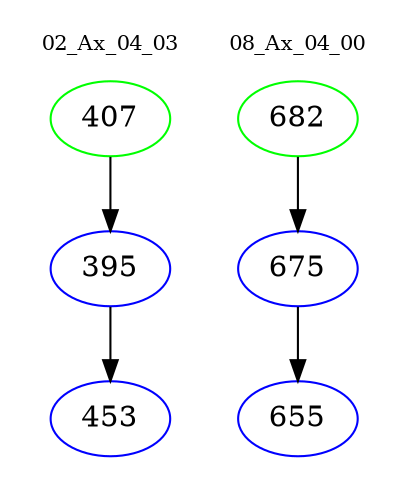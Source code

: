 digraph{
subgraph cluster_0 {
color = white
label = "02_Ax_04_03";
fontsize=10;
T0_407 [label="407", color="green"]
T0_407 -> T0_395 [color="black"]
T0_395 [label="395", color="blue"]
T0_395 -> T0_453 [color="black"]
T0_453 [label="453", color="blue"]
}
subgraph cluster_1 {
color = white
label = "08_Ax_04_00";
fontsize=10;
T1_682 [label="682", color="green"]
T1_682 -> T1_675 [color="black"]
T1_675 [label="675", color="blue"]
T1_675 -> T1_655 [color="black"]
T1_655 [label="655", color="blue"]
}
}
